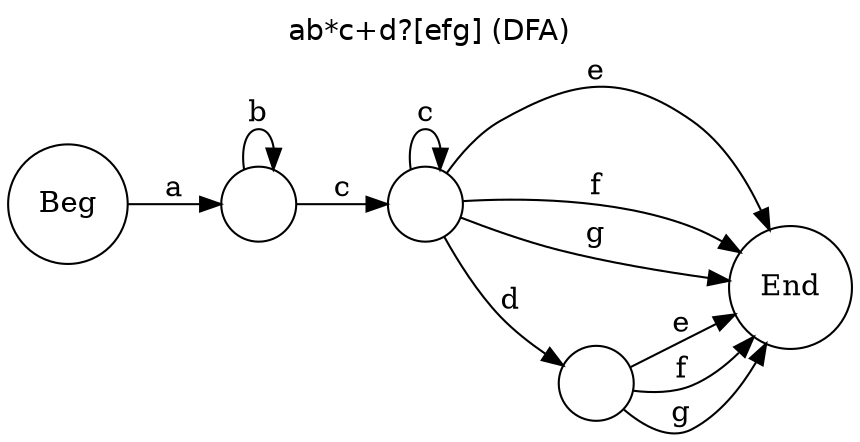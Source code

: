 digraph base {
    labelloc="t";
    label="ab*c+d?[efg] (DFA)";

    # Default settings
    graph [dpi=300]; 
    rankdir=LR;
    fontname="Helvetica";
    edge [arrowhead=normal, arrowtail=dot];
    node [shape=circle, label=""];

    # Vertices
    a [label="Beg"];
    b [label="End"];

    # Edges
    a -> 1 [label="a"];
    1 -> 1 [label="b"];
    1 -> 2 [label="c"];
    2 -> 2 [label="c"];
    2 -> 3 [label="d"];
    3 -> b [label="e"];
    3 -> b [label="f"];
    3 -> b [label="g"];
    2 -> b [label="e"];
    2 -> b [label="f"];
    2 -> b [label="g"];
}

